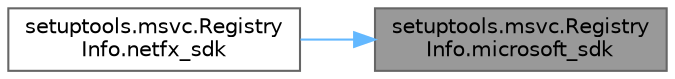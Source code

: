 digraph "setuptools.msvc.RegistryInfo.microsoft_sdk"
{
 // LATEX_PDF_SIZE
  bgcolor="transparent";
  edge [fontname=Helvetica,fontsize=10,labelfontname=Helvetica,labelfontsize=10];
  node [fontname=Helvetica,fontsize=10,shape=box,height=0.2,width=0.4];
  rankdir="RL";
  Node1 [id="Node000001",label="setuptools.msvc.Registry\lInfo.microsoft_sdk",height=0.2,width=0.4,color="gray40", fillcolor="grey60", style="filled", fontcolor="black",tooltip=" "];
  Node1 -> Node2 [id="edge1_Node000001_Node000002",dir="back",color="steelblue1",style="solid",tooltip=" "];
  Node2 [id="Node000002",label="setuptools.msvc.Registry\lInfo.netfx_sdk",height=0.2,width=0.4,color="grey40", fillcolor="white", style="filled",URL="$classsetuptools_1_1msvc_1_1_registry_info.html#af7cab337f46120b7afe5b4f2e00d53ed",tooltip=" "];
}
